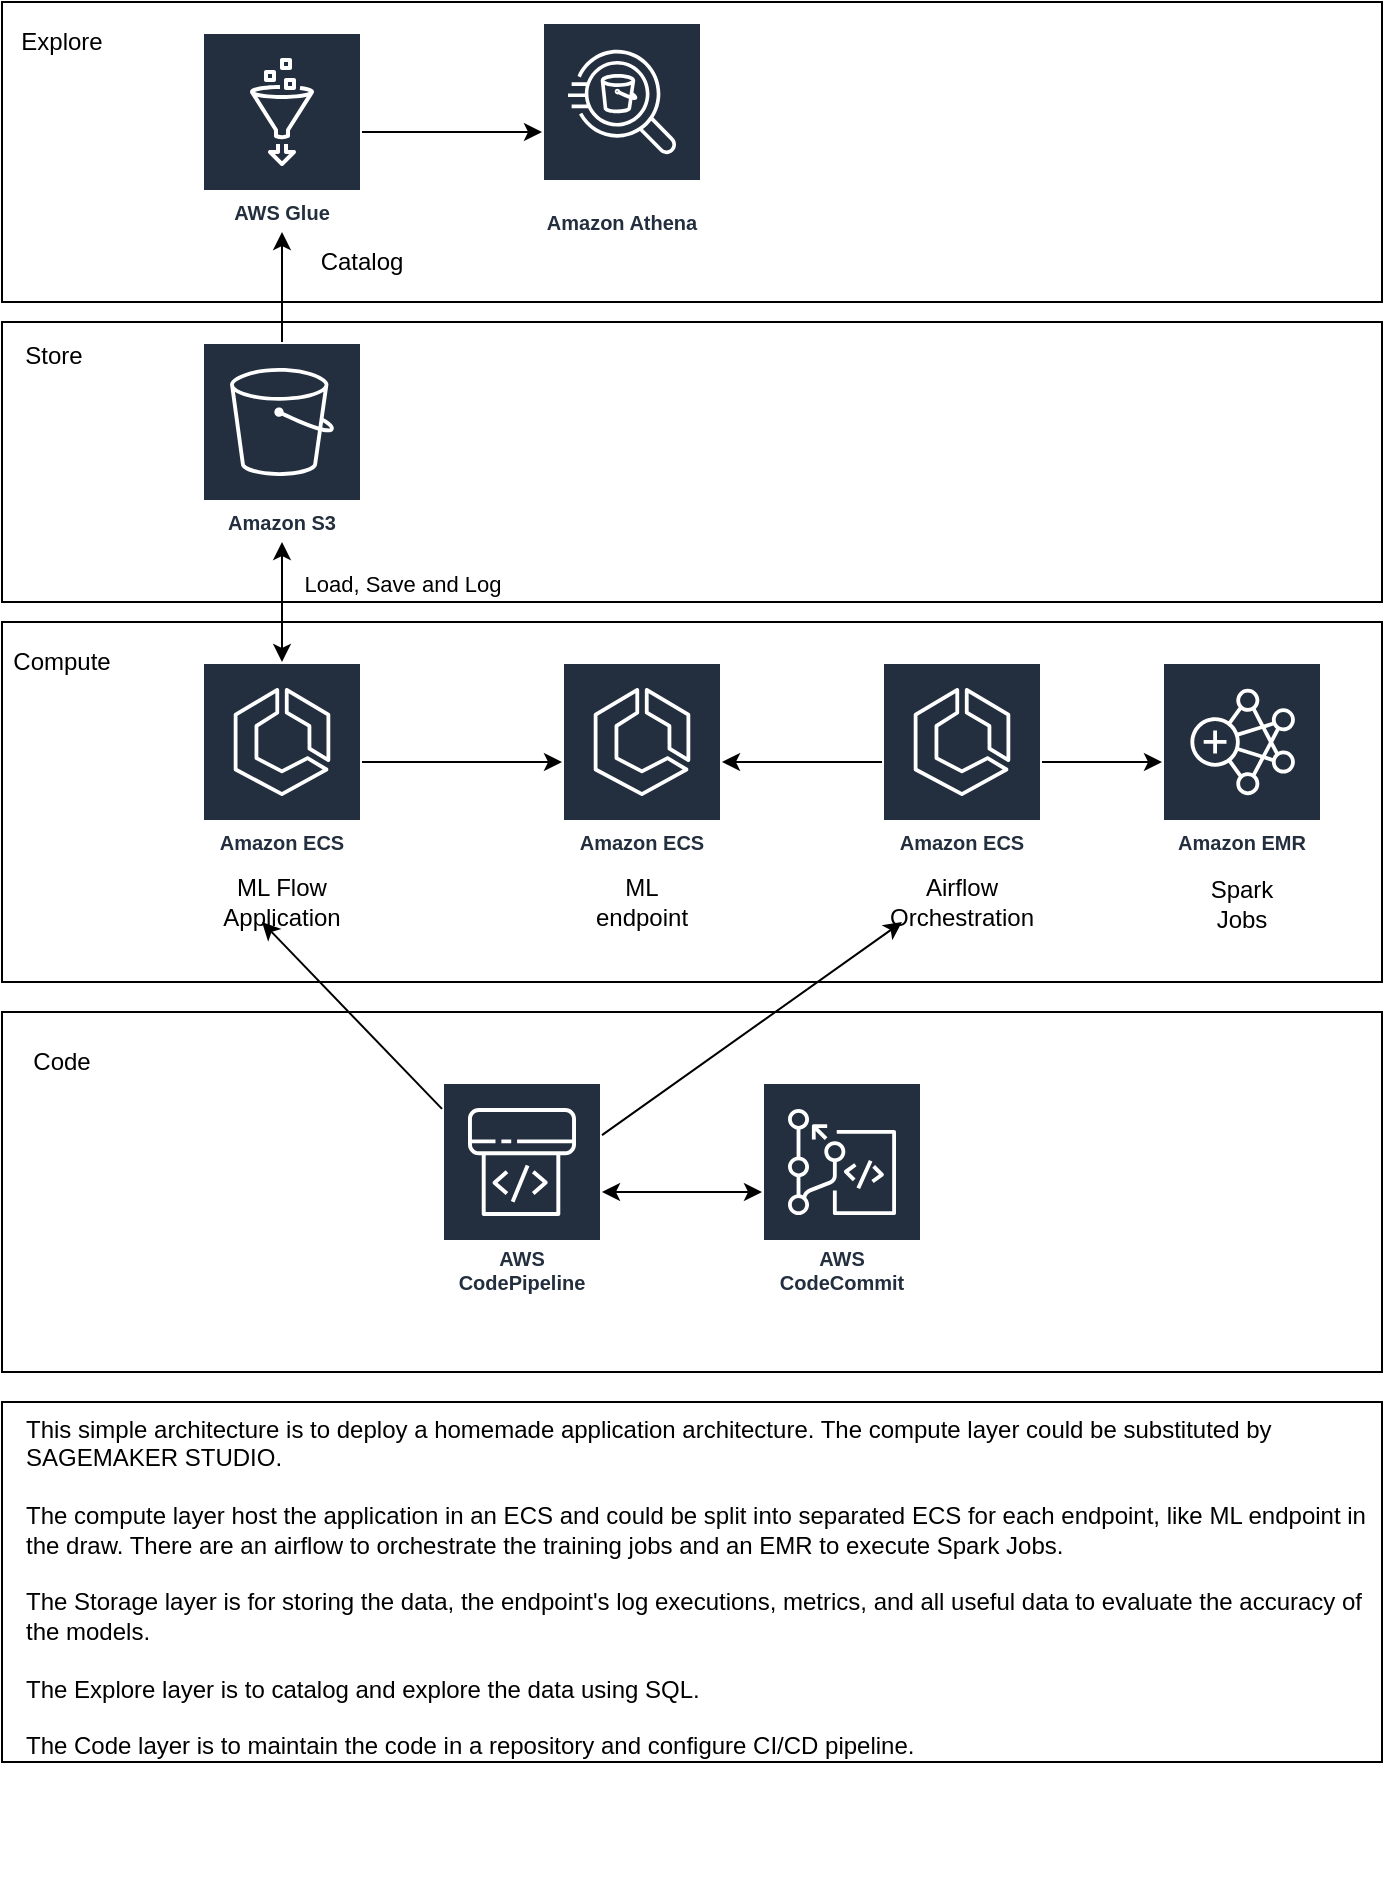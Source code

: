 <mxfile>
    <diagram id="viDImsYTkpGHv5ktFKCD" name="Page-1">
        <mxGraphModel dx="1130" dy="1699" grid="1" gridSize="10" guides="1" tooltips="1" connect="1" arrows="1" fold="1" page="1" pageScale="1" pageWidth="850" pageHeight="1100" math="0" shadow="0">
            <root>
                <mxCell id="0"/>
                <mxCell id="1" parent="0"/>
                <mxCell id="41" value="" style="rounded=0;whiteSpace=wrap;html=1;" vertex="1" parent="1">
                    <mxGeometry x="40" y="690" width="690" height="180" as="geometry"/>
                </mxCell>
                <mxCell id="35" value="" style="rounded=0;whiteSpace=wrap;html=1;" vertex="1" parent="1">
                    <mxGeometry x="40" y="495" width="690" height="180" as="geometry"/>
                </mxCell>
                <mxCell id="27" value="" style="rounded=0;whiteSpace=wrap;html=1;" vertex="1" parent="1">
                    <mxGeometry x="40" y="300" width="690" height="180" as="geometry"/>
                </mxCell>
                <mxCell id="26" value="" style="rounded=0;whiteSpace=wrap;html=1;" vertex="1" parent="1">
                    <mxGeometry x="40" y="-10" width="690" height="150" as="geometry"/>
                </mxCell>
                <mxCell id="25" value="" style="rounded=0;whiteSpace=wrap;html=1;" vertex="1" parent="1">
                    <mxGeometry x="40" y="150" width="690" height="140" as="geometry"/>
                </mxCell>
                <mxCell id="2" value="Amazon ECS" style="outlineConnect=0;fontColor=#232F3E;gradientColor=none;strokeColor=#ffffff;fillColor=#232F3E;dashed=0;verticalLabelPosition=middle;verticalAlign=bottom;align=center;html=1;whiteSpace=wrap;fontSize=10;fontStyle=1;spacing=3;shape=mxgraph.aws4.productIcon;prIcon=mxgraph.aws4.ecs;" vertex="1" parent="1">
                    <mxGeometry x="140" y="320" width="80" height="100" as="geometry"/>
                </mxCell>
                <mxCell id="3" value="Amazon Athena" style="outlineConnect=0;fontColor=#232F3E;gradientColor=none;strokeColor=#ffffff;fillColor=#232F3E;dashed=0;verticalLabelPosition=middle;verticalAlign=bottom;align=center;html=1;whiteSpace=wrap;fontSize=10;fontStyle=1;spacing=3;shape=mxgraph.aws4.productIcon;prIcon=mxgraph.aws4.athena;" vertex="1" parent="1">
                    <mxGeometry x="310" width="80" height="110" as="geometry"/>
                </mxCell>
                <mxCell id="4" value="Amazon EMR" style="outlineConnect=0;fontColor=#232F3E;gradientColor=none;strokeColor=#ffffff;fillColor=#232F3E;dashed=0;verticalLabelPosition=middle;verticalAlign=bottom;align=center;html=1;whiteSpace=wrap;fontSize=10;fontStyle=1;spacing=3;shape=mxgraph.aws4.productIcon;prIcon=mxgraph.aws4.emr;" vertex="1" parent="1">
                    <mxGeometry x="620" y="320" width="80" height="100" as="geometry"/>
                </mxCell>
                <mxCell id="5" value="AWS Glue" style="outlineConnect=0;fontColor=#232F3E;gradientColor=none;strokeColor=#ffffff;fillColor=#232F3E;dashed=0;verticalLabelPosition=middle;verticalAlign=bottom;align=center;html=1;whiteSpace=wrap;fontSize=10;fontStyle=1;spacing=3;shape=mxgraph.aws4.productIcon;prIcon=mxgraph.aws4.glue;" vertex="1" parent="1">
                    <mxGeometry x="140" y="5" width="80" height="100" as="geometry"/>
                </mxCell>
                <mxCell id="6" value="Amazon S3" style="outlineConnect=0;fontColor=#232F3E;gradientColor=none;strokeColor=#ffffff;fillColor=#232F3E;dashed=0;verticalLabelPosition=middle;verticalAlign=bottom;align=center;html=1;whiteSpace=wrap;fontSize=10;fontStyle=1;spacing=3;shape=mxgraph.aws4.productIcon;prIcon=mxgraph.aws4.s3;" vertex="1" parent="1">
                    <mxGeometry x="140" y="160" width="80" height="100" as="geometry"/>
                </mxCell>
                <mxCell id="9" value="ML Flow Application" style="text;html=1;strokeColor=none;fillColor=none;align=center;verticalAlign=middle;whiteSpace=wrap;rounded=0;" vertex="1" parent="1">
                    <mxGeometry x="160" y="430" width="40" height="20" as="geometry"/>
                </mxCell>
                <mxCell id="10" value="" style="endArrow=classic;startArrow=classic;html=1;" edge="1" parent="1" source="2" target="6">
                    <mxGeometry width="50" height="50" relative="1" as="geometry">
                        <mxPoint x="180" y="410" as="sourcePoint"/>
                        <mxPoint x="450" y="390" as="targetPoint"/>
                    </mxGeometry>
                </mxCell>
                <mxCell id="11" value="Load, Save and Log" style="edgeLabel;html=1;align=center;verticalAlign=middle;resizable=0;points=[];" vertex="1" connectable="0" parent="10">
                    <mxGeometry x="0.185" y="1" relative="1" as="geometry">
                        <mxPoint x="61" y="-4" as="offset"/>
                    </mxGeometry>
                </mxCell>
                <mxCell id="12" value="" style="endArrow=classic;html=1;" edge="1" parent="1" source="6" target="5">
                    <mxGeometry width="50" height="50" relative="1" as="geometry">
                        <mxPoint x="400" y="260" as="sourcePoint"/>
                        <mxPoint x="450" y="210" as="targetPoint"/>
                    </mxGeometry>
                </mxCell>
                <mxCell id="13" value="Catalog" style="text;html=1;strokeColor=none;fillColor=none;align=center;verticalAlign=middle;whiteSpace=wrap;rounded=0;" vertex="1" parent="1">
                    <mxGeometry x="200" y="110" width="40" height="20" as="geometry"/>
                </mxCell>
                <mxCell id="14" value="" style="endArrow=classic;html=1;" edge="1" parent="1" source="5" target="3">
                    <mxGeometry width="50" height="50" relative="1" as="geometry">
                        <mxPoint x="400" y="205" as="sourcePoint"/>
                        <mxPoint x="450" y="155" as="targetPoint"/>
                    </mxGeometry>
                </mxCell>
                <mxCell id="15" value="Amazon ECS" style="outlineConnect=0;fontColor=#232F3E;gradientColor=none;strokeColor=#ffffff;fillColor=#232F3E;dashed=0;verticalLabelPosition=middle;verticalAlign=bottom;align=center;html=1;whiteSpace=wrap;fontSize=10;fontStyle=1;spacing=3;shape=mxgraph.aws4.productIcon;prIcon=mxgraph.aws4.ecs;" vertex="1" parent="1">
                    <mxGeometry x="480" y="320" width="80" height="100" as="geometry"/>
                </mxCell>
                <mxCell id="16" value="Airflow&lt;br&gt;Orchestration" style="text;html=1;strokeColor=none;fillColor=none;align=center;verticalAlign=middle;whiteSpace=wrap;rounded=0;" vertex="1" parent="1">
                    <mxGeometry x="500" y="430" width="40" height="20" as="geometry"/>
                </mxCell>
                <mxCell id="18" value="Amazon ECS" style="outlineConnect=0;fontColor=#232F3E;gradientColor=none;strokeColor=#ffffff;fillColor=#232F3E;dashed=0;verticalLabelPosition=middle;verticalAlign=bottom;align=center;html=1;whiteSpace=wrap;fontSize=10;fontStyle=1;spacing=3;shape=mxgraph.aws4.productIcon;prIcon=mxgraph.aws4.ecs;" vertex="1" parent="1">
                    <mxGeometry x="320" y="320" width="80" height="100" as="geometry"/>
                </mxCell>
                <mxCell id="19" value="" style="endArrow=classic;html=1;" edge="1" parent="1" source="2" target="18">
                    <mxGeometry width="50" height="50" relative="1" as="geometry">
                        <mxPoint x="230" y="510" as="sourcePoint"/>
                        <mxPoint x="450" y="340" as="targetPoint"/>
                    </mxGeometry>
                </mxCell>
                <mxCell id="20" value="ML endpoint" style="text;html=1;strokeColor=none;fillColor=none;align=center;verticalAlign=middle;whiteSpace=wrap;rounded=0;" vertex="1" parent="1">
                    <mxGeometry x="340" y="430" width="40" height="20" as="geometry"/>
                </mxCell>
                <mxCell id="21" value="Spark Jobs" style="text;html=1;strokeColor=none;fillColor=none;align=center;verticalAlign=middle;whiteSpace=wrap;rounded=0;" vertex="1" parent="1">
                    <mxGeometry x="640" y="431" width="40" height="20" as="geometry"/>
                </mxCell>
                <mxCell id="22" value="" style="endArrow=classic;html=1;" edge="1" parent="1" source="15" target="18">
                    <mxGeometry width="50" height="50" relative="1" as="geometry">
                        <mxPoint x="230" y="380" as="sourcePoint"/>
                        <mxPoint x="330" y="380" as="targetPoint"/>
                    </mxGeometry>
                </mxCell>
                <mxCell id="23" value="" style="endArrow=classic;html=1;" edge="1" parent="1" source="15" target="4">
                    <mxGeometry width="50" height="50" relative="1" as="geometry">
                        <mxPoint x="240" y="390" as="sourcePoint"/>
                        <mxPoint x="340" y="390" as="targetPoint"/>
                    </mxGeometry>
                </mxCell>
                <mxCell id="28" value="Explore" style="text;html=1;strokeColor=none;fillColor=none;align=center;verticalAlign=middle;whiteSpace=wrap;rounded=0;" vertex="1" parent="1">
                    <mxGeometry x="50" width="40" height="20" as="geometry"/>
                </mxCell>
                <mxCell id="30" value="Store" style="text;html=1;strokeColor=none;fillColor=none;align=center;verticalAlign=middle;whiteSpace=wrap;rounded=0;" vertex="1" parent="1">
                    <mxGeometry x="46" y="157" width="40" height="20" as="geometry"/>
                </mxCell>
                <mxCell id="31" value="Compute" style="text;html=1;strokeColor=none;fillColor=none;align=center;verticalAlign=middle;whiteSpace=wrap;rounded=0;" vertex="1" parent="1">
                    <mxGeometry x="50" y="310" width="40" height="20" as="geometry"/>
                </mxCell>
                <mxCell id="32" value="This simple architecture is to deploy a homemade application architecture. The compute layer could be substituted by SAGEMAKER STUDIO.&lt;br&gt;&lt;br&gt;The compute layer host the application in an ECS and could be split into separated ECS for each endpoint, like ML endpoint in the draw. There are an airflow to orchestrate the training jobs and an EMR to execute Spark Jobs.&lt;br&gt;&lt;br&gt;The Storage layer is for storing the data, the endpoint's log executions, metrics, and all useful data to evaluate the accuracy of the models.&lt;br&gt;&lt;br&gt;The Explore layer is to catalog and explore the data using SQL.&lt;br&gt;&lt;br&gt;The Code layer is to maintain the code in a repository and configure CI/CD pipeline." style="text;html=1;strokeColor=none;fillColor=none;align=left;verticalAlign=top;whiteSpace=wrap;rounded=0;" vertex="1" parent="1">
                    <mxGeometry x="50" y="690" width="680" height="240" as="geometry"/>
                </mxCell>
                <mxCell id="33" value="AWS CodeCommit" style="outlineConnect=0;fontColor=#232F3E;gradientColor=none;strokeColor=#ffffff;fillColor=#232F3E;dashed=0;verticalLabelPosition=middle;verticalAlign=bottom;align=center;html=1;whiteSpace=wrap;fontSize=10;fontStyle=1;spacing=3;shape=mxgraph.aws4.productIcon;prIcon=mxgraph.aws4.codecommit;" vertex="1" parent="1">
                    <mxGeometry x="420" y="530" width="80" height="110" as="geometry"/>
                </mxCell>
                <mxCell id="34" value="AWS CodePipeline" style="outlineConnect=0;fontColor=#232F3E;gradientColor=none;strokeColor=#ffffff;fillColor=#232F3E;dashed=0;verticalLabelPosition=middle;verticalAlign=bottom;align=center;html=1;whiteSpace=wrap;fontSize=10;fontStyle=1;spacing=3;shape=mxgraph.aws4.productIcon;prIcon=mxgraph.aws4.codepipeline;" vertex="1" parent="1">
                    <mxGeometry x="260" y="530" width="80" height="110" as="geometry"/>
                </mxCell>
                <mxCell id="36" value="Code" style="text;html=1;strokeColor=none;fillColor=none;align=center;verticalAlign=middle;whiteSpace=wrap;rounded=0;" vertex="1" parent="1">
                    <mxGeometry x="50" y="510" width="40" height="20" as="geometry"/>
                </mxCell>
                <mxCell id="38" value="" style="endArrow=classic;html=1;entryX=0.25;entryY=1;entryDx=0;entryDy=0;" edge="1" parent="1" source="34" target="9">
                    <mxGeometry width="50" height="50" relative="1" as="geometry">
                        <mxPoint x="520" y="370" as="sourcePoint"/>
                        <mxPoint x="570" y="320" as="targetPoint"/>
                    </mxGeometry>
                </mxCell>
                <mxCell id="39" value="" style="endArrow=classic;html=1;" edge="1" parent="1" source="34">
                    <mxGeometry width="50" height="50" relative="1" as="geometry">
                        <mxPoint x="270" y="553.462" as="sourcePoint"/>
                        <mxPoint x="490" y="450" as="targetPoint"/>
                    </mxGeometry>
                </mxCell>
                <mxCell id="40" value="" style="endArrow=classic;startArrow=classic;html=1;" edge="1" parent="1" source="34" target="33">
                    <mxGeometry width="50" height="50" relative="1" as="geometry">
                        <mxPoint x="520" y="370" as="sourcePoint"/>
                        <mxPoint x="570" y="320" as="targetPoint"/>
                    </mxGeometry>
                </mxCell>
            </root>
        </mxGraphModel>
    </diagram>
</mxfile>